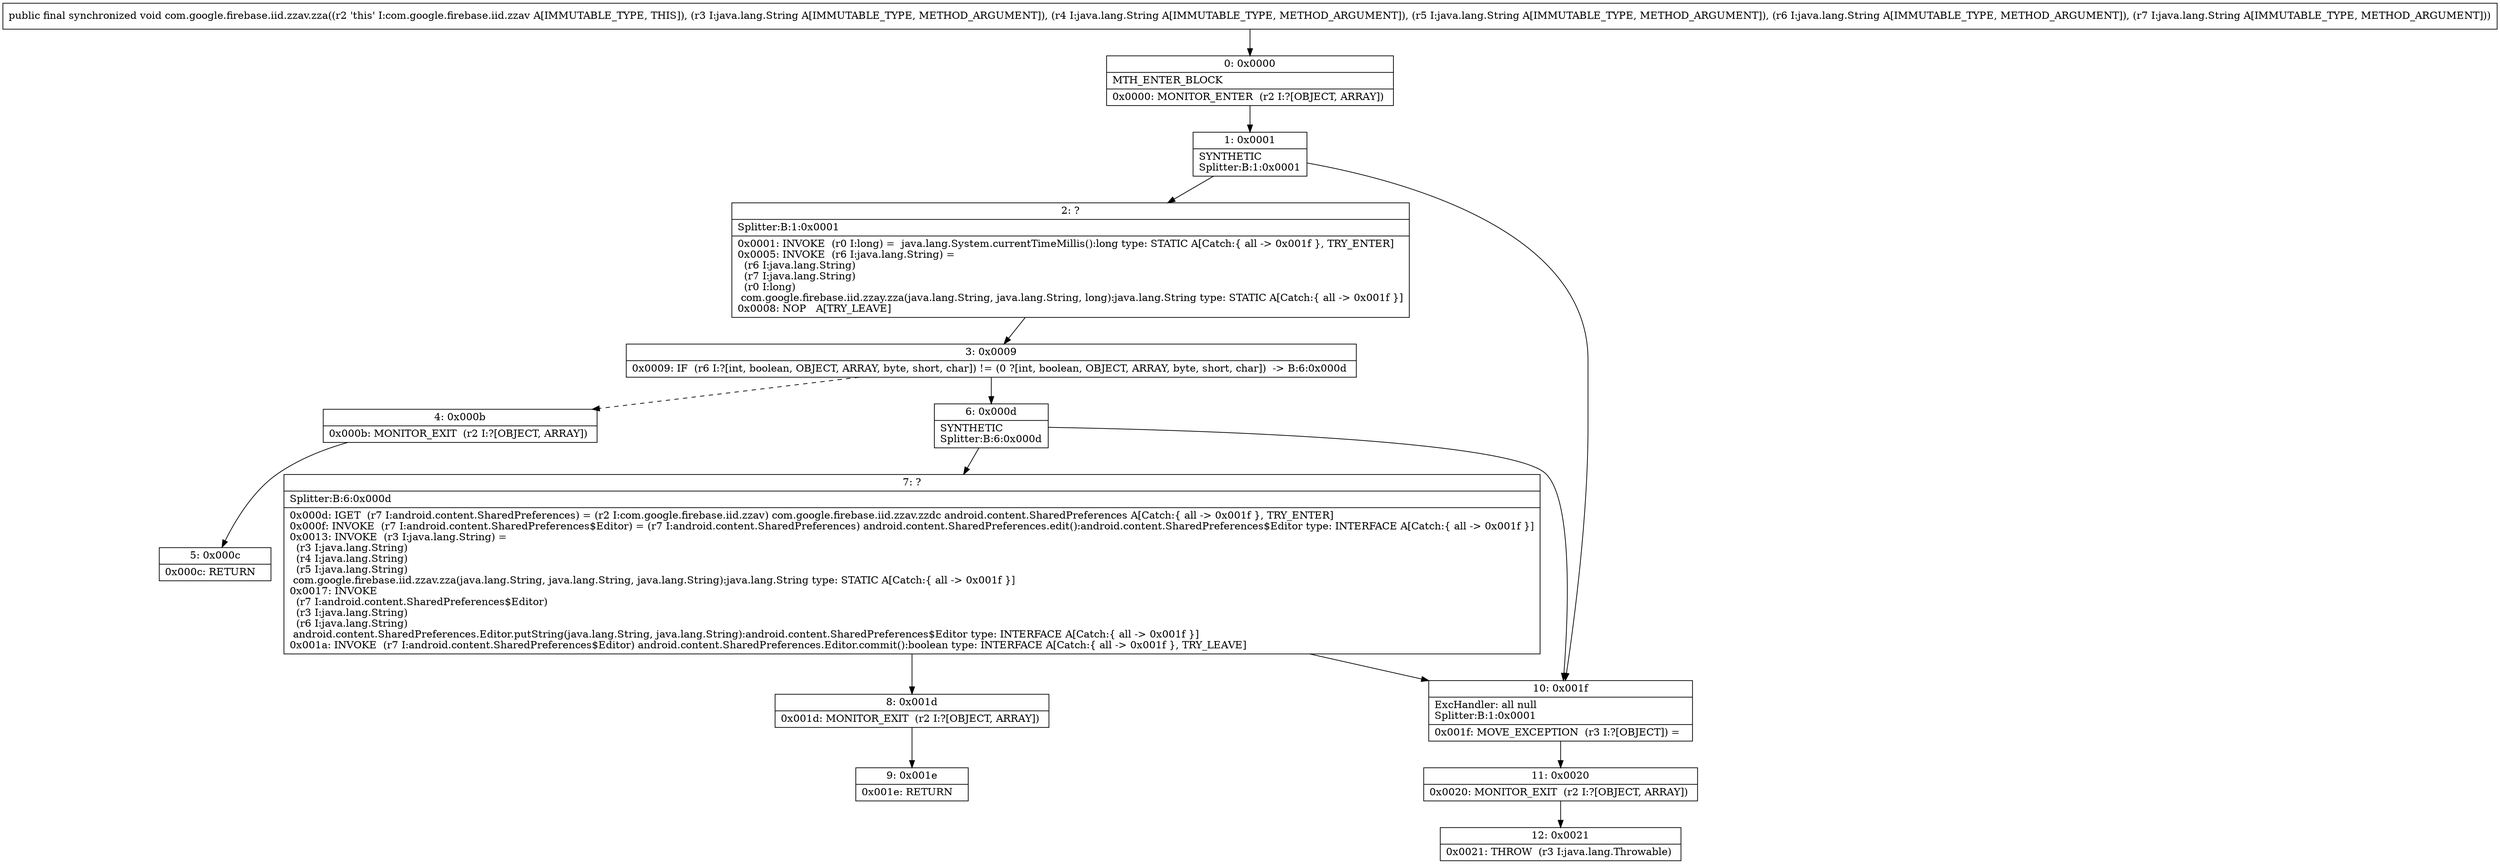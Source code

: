 digraph "CFG forcom.google.firebase.iid.zzav.zza(Ljava\/lang\/String;Ljava\/lang\/String;Ljava\/lang\/String;Ljava\/lang\/String;Ljava\/lang\/String;)V" {
Node_0 [shape=record,label="{0\:\ 0x0000|MTH_ENTER_BLOCK\l|0x0000: MONITOR_ENTER  (r2 I:?[OBJECT, ARRAY]) \l}"];
Node_1 [shape=record,label="{1\:\ 0x0001|SYNTHETIC\lSplitter:B:1:0x0001\l}"];
Node_2 [shape=record,label="{2\:\ ?|Splitter:B:1:0x0001\l|0x0001: INVOKE  (r0 I:long) =  java.lang.System.currentTimeMillis():long type: STATIC A[Catch:\{ all \-\> 0x001f \}, TRY_ENTER]\l0x0005: INVOKE  (r6 I:java.lang.String) = \l  (r6 I:java.lang.String)\l  (r7 I:java.lang.String)\l  (r0 I:long)\l com.google.firebase.iid.zzay.zza(java.lang.String, java.lang.String, long):java.lang.String type: STATIC A[Catch:\{ all \-\> 0x001f \}]\l0x0008: NOP   A[TRY_LEAVE]\l}"];
Node_3 [shape=record,label="{3\:\ 0x0009|0x0009: IF  (r6 I:?[int, boolean, OBJECT, ARRAY, byte, short, char]) != (0 ?[int, boolean, OBJECT, ARRAY, byte, short, char])  \-\> B:6:0x000d \l}"];
Node_4 [shape=record,label="{4\:\ 0x000b|0x000b: MONITOR_EXIT  (r2 I:?[OBJECT, ARRAY]) \l}"];
Node_5 [shape=record,label="{5\:\ 0x000c|0x000c: RETURN   \l}"];
Node_6 [shape=record,label="{6\:\ 0x000d|SYNTHETIC\lSplitter:B:6:0x000d\l}"];
Node_7 [shape=record,label="{7\:\ ?|Splitter:B:6:0x000d\l|0x000d: IGET  (r7 I:android.content.SharedPreferences) = (r2 I:com.google.firebase.iid.zzav) com.google.firebase.iid.zzav.zzdc android.content.SharedPreferences A[Catch:\{ all \-\> 0x001f \}, TRY_ENTER]\l0x000f: INVOKE  (r7 I:android.content.SharedPreferences$Editor) = (r7 I:android.content.SharedPreferences) android.content.SharedPreferences.edit():android.content.SharedPreferences$Editor type: INTERFACE A[Catch:\{ all \-\> 0x001f \}]\l0x0013: INVOKE  (r3 I:java.lang.String) = \l  (r3 I:java.lang.String)\l  (r4 I:java.lang.String)\l  (r5 I:java.lang.String)\l com.google.firebase.iid.zzav.zza(java.lang.String, java.lang.String, java.lang.String):java.lang.String type: STATIC A[Catch:\{ all \-\> 0x001f \}]\l0x0017: INVOKE  \l  (r7 I:android.content.SharedPreferences$Editor)\l  (r3 I:java.lang.String)\l  (r6 I:java.lang.String)\l android.content.SharedPreferences.Editor.putString(java.lang.String, java.lang.String):android.content.SharedPreferences$Editor type: INTERFACE A[Catch:\{ all \-\> 0x001f \}]\l0x001a: INVOKE  (r7 I:android.content.SharedPreferences$Editor) android.content.SharedPreferences.Editor.commit():boolean type: INTERFACE A[Catch:\{ all \-\> 0x001f \}, TRY_LEAVE]\l}"];
Node_8 [shape=record,label="{8\:\ 0x001d|0x001d: MONITOR_EXIT  (r2 I:?[OBJECT, ARRAY]) \l}"];
Node_9 [shape=record,label="{9\:\ 0x001e|0x001e: RETURN   \l}"];
Node_10 [shape=record,label="{10\:\ 0x001f|ExcHandler: all null\lSplitter:B:1:0x0001\l|0x001f: MOVE_EXCEPTION  (r3 I:?[OBJECT]) =  \l}"];
Node_11 [shape=record,label="{11\:\ 0x0020|0x0020: MONITOR_EXIT  (r2 I:?[OBJECT, ARRAY]) \l}"];
Node_12 [shape=record,label="{12\:\ 0x0021|0x0021: THROW  (r3 I:java.lang.Throwable) \l}"];
MethodNode[shape=record,label="{public final synchronized void com.google.firebase.iid.zzav.zza((r2 'this' I:com.google.firebase.iid.zzav A[IMMUTABLE_TYPE, THIS]), (r3 I:java.lang.String A[IMMUTABLE_TYPE, METHOD_ARGUMENT]), (r4 I:java.lang.String A[IMMUTABLE_TYPE, METHOD_ARGUMENT]), (r5 I:java.lang.String A[IMMUTABLE_TYPE, METHOD_ARGUMENT]), (r6 I:java.lang.String A[IMMUTABLE_TYPE, METHOD_ARGUMENT]), (r7 I:java.lang.String A[IMMUTABLE_TYPE, METHOD_ARGUMENT])) }"];
MethodNode -> Node_0;
Node_0 -> Node_1;
Node_1 -> Node_2;
Node_1 -> Node_10;
Node_2 -> Node_3;
Node_3 -> Node_4[style=dashed];
Node_3 -> Node_6;
Node_4 -> Node_5;
Node_6 -> Node_7;
Node_6 -> Node_10;
Node_7 -> Node_8;
Node_7 -> Node_10;
Node_8 -> Node_9;
Node_10 -> Node_11;
Node_11 -> Node_12;
}

